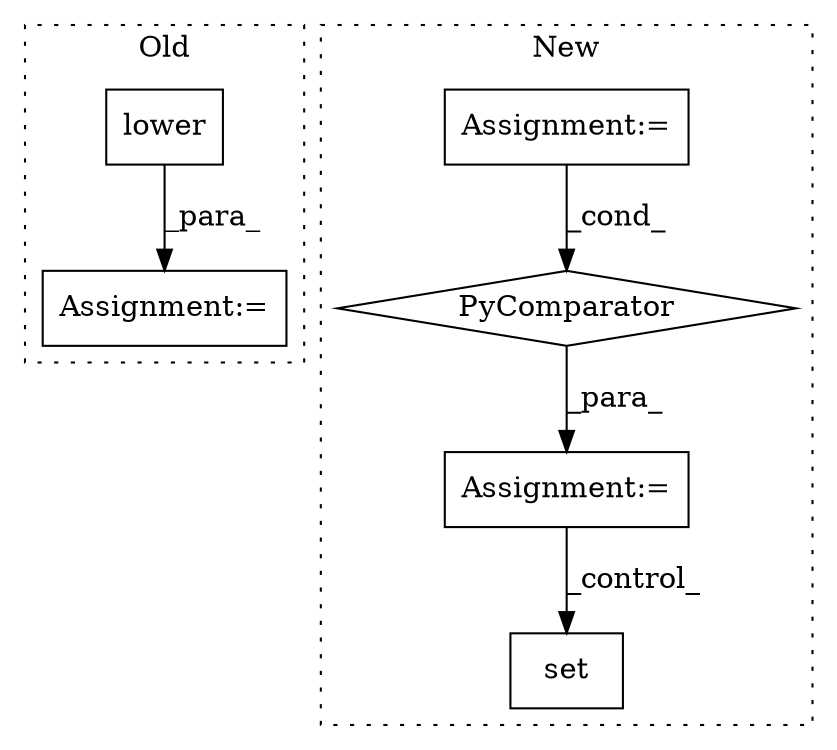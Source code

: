 digraph G {
subgraph cluster0 {
1 [label="lower" a="32" s="6742" l="7" shape="box"];
3 [label="Assignment:=" a="7" s="6722" l="1" shape="box"];
label = "Old";
style="dotted";
}
subgraph cluster1 {
2 [label="set" a="32" s="7545,7594" l="4,1" shape="box"];
4 [label="Assignment:=" a="7" s="7269" l="1" shape="box"];
5 [label="Assignment:=" a="7" s="7377" l="40" shape="box"];
6 [label="PyComparator" a="113" s="7377" l="40" shape="diamond"];
label = "New";
style="dotted";
}
1 -> 3 [label="_para_"];
4 -> 2 [label="_control_"];
5 -> 6 [label="_cond_"];
6 -> 4 [label="_para_"];
}